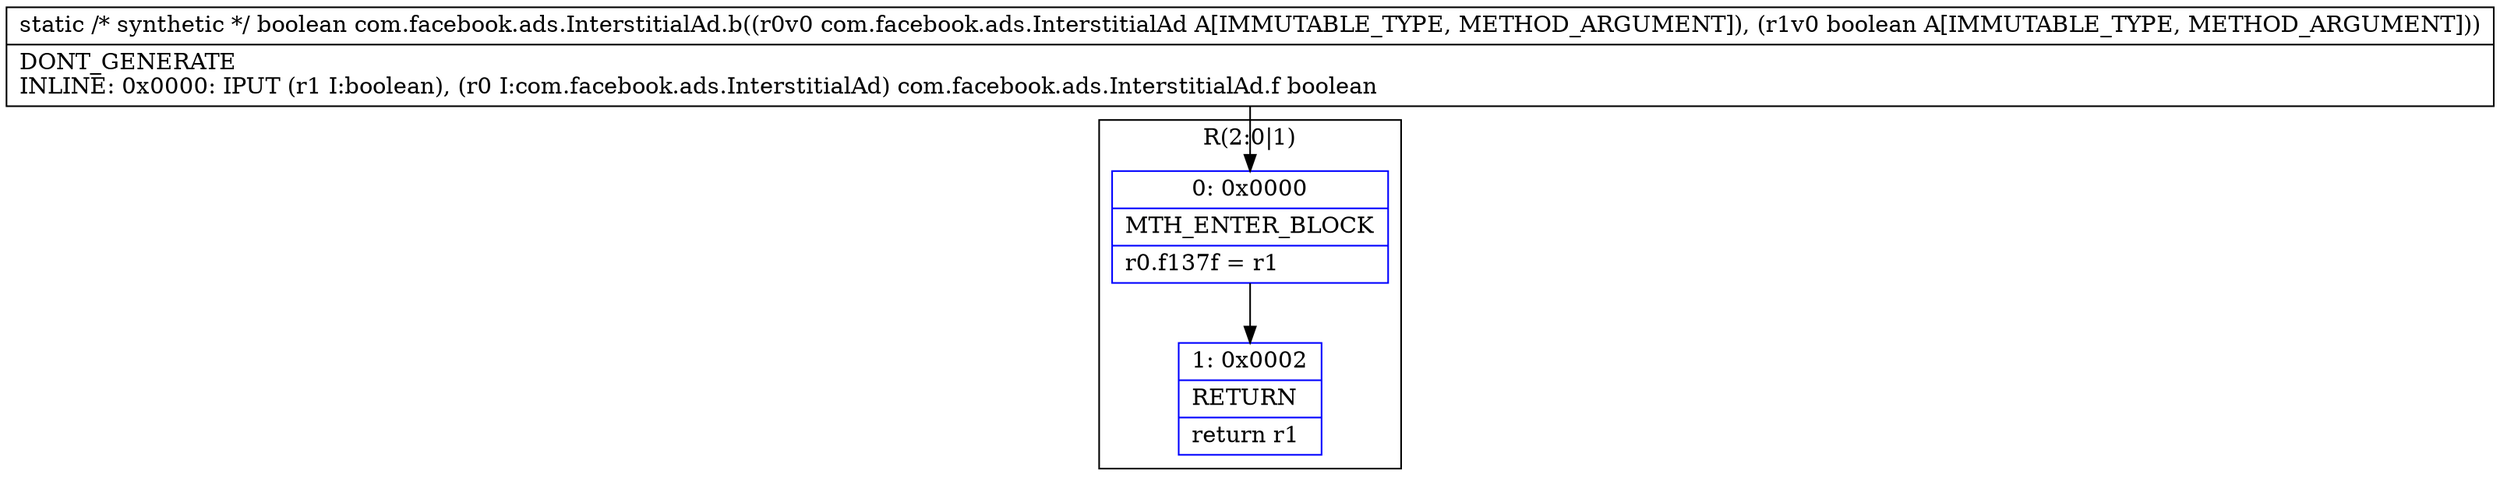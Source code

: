digraph "CFG forcom.facebook.ads.InterstitialAd.b(Lcom\/facebook\/ads\/InterstitialAd;Z)Z" {
subgraph cluster_Region_1498133214 {
label = "R(2:0|1)";
node [shape=record,color=blue];
Node_0 [shape=record,label="{0\:\ 0x0000|MTH_ENTER_BLOCK\l|r0.f137f = r1\l}"];
Node_1 [shape=record,label="{1\:\ 0x0002|RETURN\l|return r1\l}"];
}
MethodNode[shape=record,label="{static \/* synthetic *\/ boolean com.facebook.ads.InterstitialAd.b((r0v0 com.facebook.ads.InterstitialAd A[IMMUTABLE_TYPE, METHOD_ARGUMENT]), (r1v0 boolean A[IMMUTABLE_TYPE, METHOD_ARGUMENT]))  | DONT_GENERATE\lINLINE: 0x0000: IPUT  (r1 I:boolean), (r0 I:com.facebook.ads.InterstitialAd) com.facebook.ads.InterstitialAd.f boolean\l}"];
MethodNode -> Node_0;
Node_0 -> Node_1;
}


